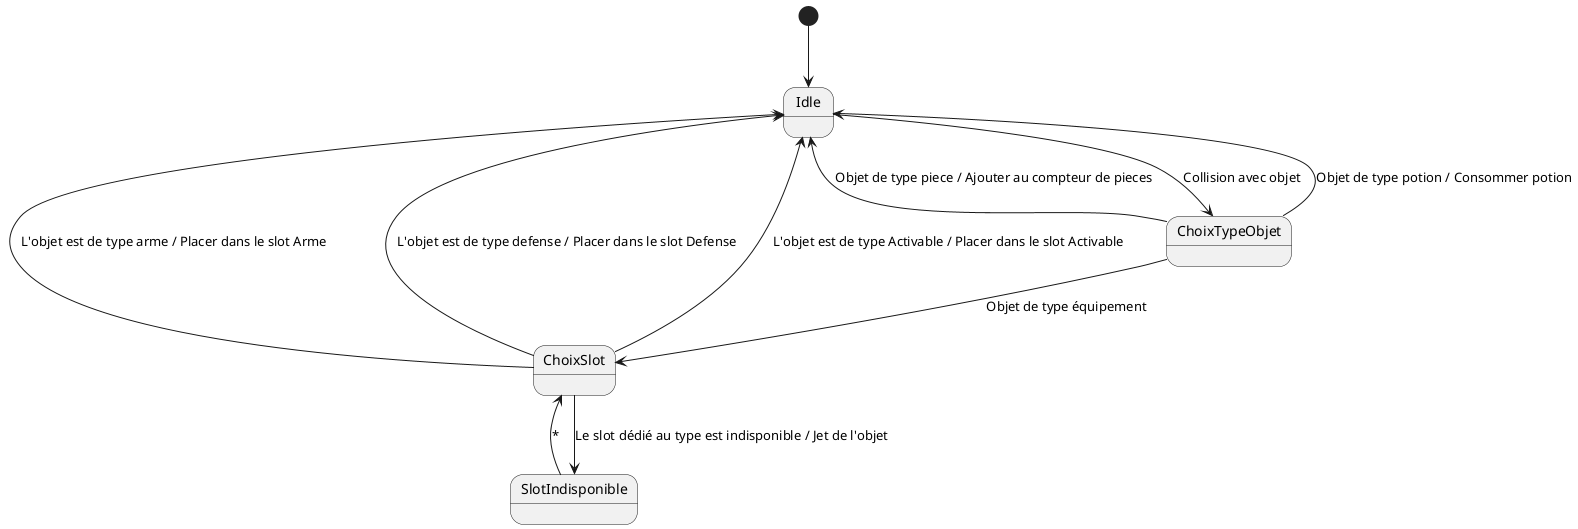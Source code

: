 
@startuml RammassageObjet

[*] --> Idle
Idle --> ChoixTypeObjet : Collision avec objet

ChoixTypeObjet -left-> Idle : Objet de type piece / Ajouter au compteur de pieces
ChoixTypeObjet --> Idle : Objet de type potion / Consommer potion
ChoixTypeObjet --> ChoixSlot : Objet de type équipement

ChoixSlot --> SlotIndisponible :Le slot dédié au type est indisponible / Jet de l'objet
SlotIndisponible -left-> ChoixSlot :*

ChoixSlot -up-> Idle : L'objet est de type arme / Placer dans le slot Arme
ChoixSlot -up-> Idle : L'objet est de type defense / Placer dans le slot Defense
ChoixSlot -up-> Idle : L'objet est de type Activable / Placer dans le slot Activable

@enduml


